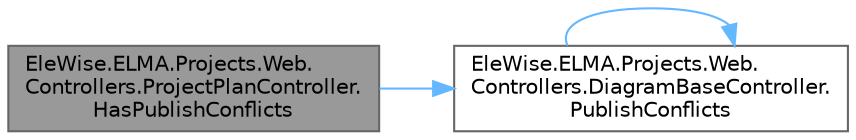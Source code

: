 digraph "EleWise.ELMA.Projects.Web.Controllers.ProjectPlanController.HasPublishConflicts"
{
 // LATEX_PDF_SIZE
  bgcolor="transparent";
  edge [fontname=Helvetica,fontsize=10,labelfontname=Helvetica,labelfontsize=10];
  node [fontname=Helvetica,fontsize=10,shape=box,height=0.2,width=0.4];
  rankdir="LR";
  Node1 [id="Node000001",label="EleWise.ELMA.Projects.Web.\lControllers.ProjectPlanController.\lHasPublishConflicts",height=0.2,width=0.4,color="gray40", fillcolor="grey60", style="filled", fontcolor="black",tooltip="Есть ли конфликты и предупреждения перед публикацией плана проекта"];
  Node1 -> Node2 [id="edge1_Node000001_Node000002",color="steelblue1",style="solid",tooltip=" "];
  Node2 [id="Node000002",label="EleWise.ELMA.Projects.Web.\lControllers.DiagramBaseController.\lPublishConflicts",height=0.2,width=0.4,color="grey40", fillcolor="white", style="filled",URL="$class_ele_wise_1_1_e_l_m_a_1_1_projects_1_1_web_1_1_controllers_1_1_diagram_base_controller.html#a4a24bceac08685906405c01d8e32bf03",tooltip="Возвращает конфликты и предупреждения перед публикацией плана проекта"];
  Node2 -> Node2 [id="edge2_Node000002_Node000002",color="steelblue1",style="solid",tooltip=" "];
}
